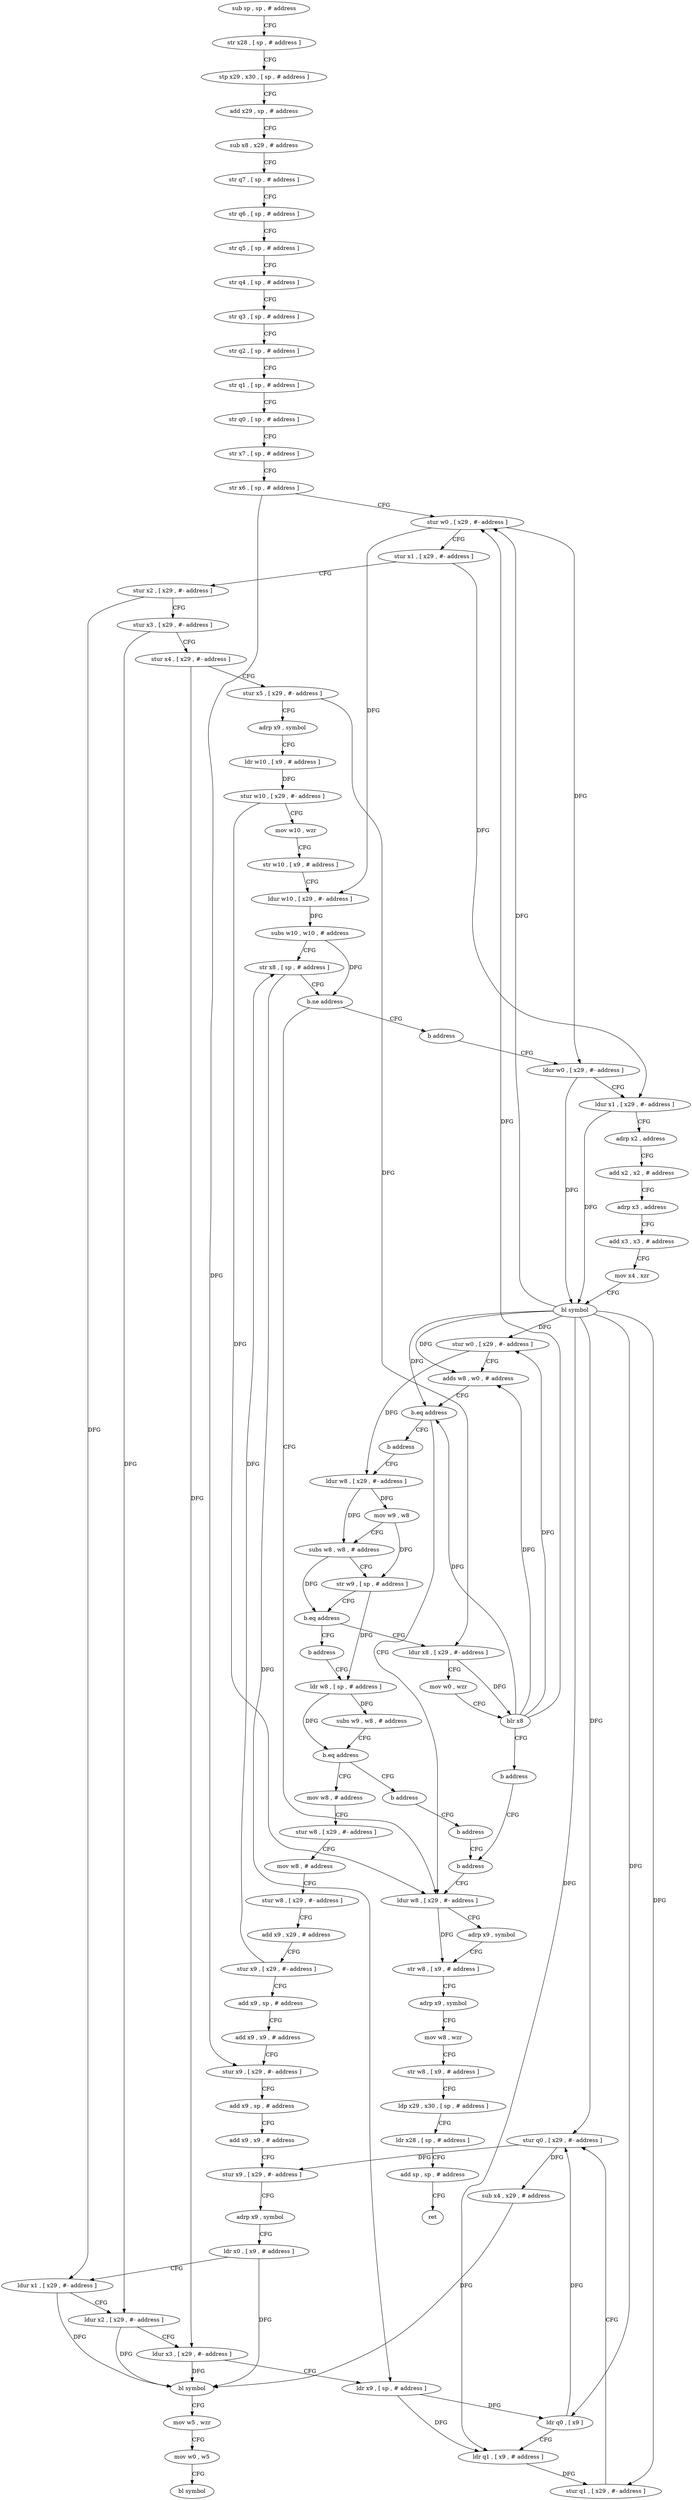 digraph "func" {
"4262944" [label = "sub sp , sp , # address" ]
"4262948" [label = "str x28 , [ sp , # address ]" ]
"4262952" [label = "stp x29 , x30 , [ sp , # address ]" ]
"4262956" [label = "add x29 , sp , # address" ]
"4262960" [label = "sub x8 , x29 , # address" ]
"4262964" [label = "str q7 , [ sp , # address ]" ]
"4262968" [label = "str q6 , [ sp , # address ]" ]
"4262972" [label = "str q5 , [ sp , # address ]" ]
"4262976" [label = "str q4 , [ sp , # address ]" ]
"4262980" [label = "str q3 , [ sp , # address ]" ]
"4262984" [label = "str q2 , [ sp , # address ]" ]
"4262988" [label = "str q1 , [ sp , # address ]" ]
"4262992" [label = "str q0 , [ sp , # address ]" ]
"4262996" [label = "str x7 , [ sp , # address ]" ]
"4263000" [label = "str x6 , [ sp , # address ]" ]
"4263004" [label = "stur w0 , [ x29 , #- address ]" ]
"4263008" [label = "stur x1 , [ x29 , #- address ]" ]
"4263012" [label = "stur x2 , [ x29 , #- address ]" ]
"4263016" [label = "stur x3 , [ x29 , #- address ]" ]
"4263020" [label = "stur x4 , [ x29 , #- address ]" ]
"4263024" [label = "stur x5 , [ x29 , #- address ]" ]
"4263028" [label = "adrp x9 , symbol" ]
"4263032" [label = "ldr w10 , [ x9 , # address ]" ]
"4263036" [label = "stur w10 , [ x29 , #- address ]" ]
"4263040" [label = "mov w10 , wzr" ]
"4263044" [label = "str w10 , [ x9 , # address ]" ]
"4263048" [label = "ldur w10 , [ x29 , #- address ]" ]
"4263052" [label = "subs w10 , w10 , # address" ]
"4263056" [label = "str x8 , [ sp , # address ]" ]
"4263060" [label = "b.ne address" ]
"4263288" [label = "ldur w8 , [ x29 , #- address ]" ]
"4263064" [label = "b address" ]
"4263292" [label = "adrp x9 , symbol" ]
"4263296" [label = "str w8 , [ x9 , # address ]" ]
"4263300" [label = "adrp x9 , symbol" ]
"4263304" [label = "mov w8 , wzr" ]
"4263308" [label = "str w8 , [ x9 , # address ]" ]
"4263312" [label = "ldp x29 , x30 , [ sp , # address ]" ]
"4263316" [label = "ldr x28 , [ sp , # address ]" ]
"4263320" [label = "add sp , sp , # address" ]
"4263324" [label = "ret" ]
"4263068" [label = "ldur w0 , [ x29 , #- address ]" ]
"4263072" [label = "ldur x1 , [ x29 , #- address ]" ]
"4263076" [label = "adrp x2 , address" ]
"4263080" [label = "add x2 , x2 , # address" ]
"4263084" [label = "adrp x3 , address" ]
"4263088" [label = "add x3 , x3 , # address" ]
"4263092" [label = "mov x4 , xzr" ]
"4263096" [label = "bl symbol" ]
"4263100" [label = "stur w0 , [ x29 , #- address ]" ]
"4263104" [label = "adds w8 , w0 , # address" ]
"4263108" [label = "b.eq address" ]
"4263112" [label = "b address" ]
"4263116" [label = "ldur w8 , [ x29 , #- address ]" ]
"4263120" [label = "mov w9 , w8" ]
"4263124" [label = "subs w8 , w8 , # address" ]
"4263128" [label = "str w9 , [ sp , # address ]" ]
"4263132" [label = "b.eq address" ]
"4263156" [label = "ldur x8 , [ x29 , #- address ]" ]
"4263136" [label = "b address" ]
"4263160" [label = "mov w0 , wzr" ]
"4263164" [label = "blr x8" ]
"4263168" [label = "b address" ]
"4263284" [label = "b address" ]
"4263140" [label = "ldr w8 , [ sp , # address ]" ]
"4263144" [label = "subs w9 , w8 , # address" ]
"4263148" [label = "b.eq address" ]
"4263172" [label = "mov w8 , # address" ]
"4263152" [label = "b address" ]
"4263176" [label = "stur w8 , [ x29 , #- address ]" ]
"4263180" [label = "mov w8 , # address" ]
"4263184" [label = "stur w8 , [ x29 , #- address ]" ]
"4263188" [label = "add x9 , x29 , # address" ]
"4263192" [label = "stur x9 , [ x29 , #- address ]" ]
"4263196" [label = "add x9 , sp , # address" ]
"4263200" [label = "add x9 , x9 , # address" ]
"4263204" [label = "stur x9 , [ x29 , #- address ]" ]
"4263208" [label = "add x9 , sp , # address" ]
"4263212" [label = "add x9 , x9 , # address" ]
"4263216" [label = "stur x9 , [ x29 , #- address ]" ]
"4263220" [label = "adrp x9 , symbol" ]
"4263224" [label = "ldr x0 , [ x9 , # address ]" ]
"4263228" [label = "ldur x1 , [ x29 , #- address ]" ]
"4263232" [label = "ldur x2 , [ x29 , #- address ]" ]
"4263236" [label = "ldur x3 , [ x29 , #- address ]" ]
"4263240" [label = "ldr x9 , [ sp , # address ]" ]
"4263244" [label = "ldr q0 , [ x9 ]" ]
"4263248" [label = "ldr q1 , [ x9 , # address ]" ]
"4263252" [label = "stur q1 , [ x29 , #- address ]" ]
"4263256" [label = "stur q0 , [ x29 , #- address ]" ]
"4263260" [label = "sub x4 , x29 , # address" ]
"4263264" [label = "bl symbol" ]
"4263268" [label = "mov w5 , wzr" ]
"4263272" [label = "mov w0 , w5" ]
"4263276" [label = "bl symbol" ]
"4263280" [label = "b address" ]
"4262944" -> "4262948" [ label = "CFG" ]
"4262948" -> "4262952" [ label = "CFG" ]
"4262952" -> "4262956" [ label = "CFG" ]
"4262956" -> "4262960" [ label = "CFG" ]
"4262960" -> "4262964" [ label = "CFG" ]
"4262964" -> "4262968" [ label = "CFG" ]
"4262968" -> "4262972" [ label = "CFG" ]
"4262972" -> "4262976" [ label = "CFG" ]
"4262976" -> "4262980" [ label = "CFG" ]
"4262980" -> "4262984" [ label = "CFG" ]
"4262984" -> "4262988" [ label = "CFG" ]
"4262988" -> "4262992" [ label = "CFG" ]
"4262992" -> "4262996" [ label = "CFG" ]
"4262996" -> "4263000" [ label = "CFG" ]
"4263000" -> "4263004" [ label = "CFG" ]
"4263000" -> "4263204" [ label = "DFG" ]
"4263004" -> "4263008" [ label = "CFG" ]
"4263004" -> "4263048" [ label = "DFG" ]
"4263004" -> "4263068" [ label = "DFG" ]
"4263008" -> "4263012" [ label = "CFG" ]
"4263008" -> "4263072" [ label = "DFG" ]
"4263012" -> "4263016" [ label = "CFG" ]
"4263012" -> "4263228" [ label = "DFG" ]
"4263016" -> "4263020" [ label = "CFG" ]
"4263016" -> "4263232" [ label = "DFG" ]
"4263020" -> "4263024" [ label = "CFG" ]
"4263020" -> "4263236" [ label = "DFG" ]
"4263024" -> "4263028" [ label = "CFG" ]
"4263024" -> "4263156" [ label = "DFG" ]
"4263028" -> "4263032" [ label = "CFG" ]
"4263032" -> "4263036" [ label = "DFG" ]
"4263036" -> "4263040" [ label = "CFG" ]
"4263036" -> "4263288" [ label = "DFG" ]
"4263040" -> "4263044" [ label = "CFG" ]
"4263044" -> "4263048" [ label = "CFG" ]
"4263048" -> "4263052" [ label = "DFG" ]
"4263052" -> "4263056" [ label = "CFG" ]
"4263052" -> "4263060" [ label = "DFG" ]
"4263056" -> "4263060" [ label = "CFG" ]
"4263056" -> "4263240" [ label = "DFG" ]
"4263060" -> "4263288" [ label = "CFG" ]
"4263060" -> "4263064" [ label = "CFG" ]
"4263288" -> "4263292" [ label = "CFG" ]
"4263288" -> "4263296" [ label = "DFG" ]
"4263064" -> "4263068" [ label = "CFG" ]
"4263292" -> "4263296" [ label = "CFG" ]
"4263296" -> "4263300" [ label = "CFG" ]
"4263300" -> "4263304" [ label = "CFG" ]
"4263304" -> "4263308" [ label = "CFG" ]
"4263308" -> "4263312" [ label = "CFG" ]
"4263312" -> "4263316" [ label = "CFG" ]
"4263316" -> "4263320" [ label = "CFG" ]
"4263320" -> "4263324" [ label = "CFG" ]
"4263068" -> "4263072" [ label = "CFG" ]
"4263068" -> "4263096" [ label = "DFG" ]
"4263072" -> "4263076" [ label = "CFG" ]
"4263072" -> "4263096" [ label = "DFG" ]
"4263076" -> "4263080" [ label = "CFG" ]
"4263080" -> "4263084" [ label = "CFG" ]
"4263084" -> "4263088" [ label = "CFG" ]
"4263088" -> "4263092" [ label = "CFG" ]
"4263092" -> "4263096" [ label = "CFG" ]
"4263096" -> "4263100" [ label = "DFG" ]
"4263096" -> "4263004" [ label = "DFG" ]
"4263096" -> "4263104" [ label = "DFG" ]
"4263096" -> "4263108" [ label = "DFG" ]
"4263096" -> "4263244" [ label = "DFG" ]
"4263096" -> "4263256" [ label = "DFG" ]
"4263096" -> "4263248" [ label = "DFG" ]
"4263096" -> "4263252" [ label = "DFG" ]
"4263100" -> "4263104" [ label = "CFG" ]
"4263100" -> "4263116" [ label = "DFG" ]
"4263104" -> "4263108" [ label = "CFG" ]
"4263108" -> "4263288" [ label = "CFG" ]
"4263108" -> "4263112" [ label = "CFG" ]
"4263112" -> "4263116" [ label = "CFG" ]
"4263116" -> "4263120" [ label = "DFG" ]
"4263116" -> "4263124" [ label = "DFG" ]
"4263120" -> "4263124" [ label = "CFG" ]
"4263120" -> "4263128" [ label = "DFG" ]
"4263124" -> "4263128" [ label = "CFG" ]
"4263124" -> "4263132" [ label = "DFG" ]
"4263128" -> "4263132" [ label = "CFG" ]
"4263128" -> "4263140" [ label = "DFG" ]
"4263132" -> "4263156" [ label = "CFG" ]
"4263132" -> "4263136" [ label = "CFG" ]
"4263156" -> "4263160" [ label = "CFG" ]
"4263156" -> "4263164" [ label = "DFG" ]
"4263136" -> "4263140" [ label = "CFG" ]
"4263160" -> "4263164" [ label = "CFG" ]
"4263164" -> "4263168" [ label = "CFG" ]
"4263164" -> "4263004" [ label = "DFG" ]
"4263164" -> "4263100" [ label = "DFG" ]
"4263164" -> "4263104" [ label = "DFG" ]
"4263164" -> "4263108" [ label = "DFG" ]
"4263168" -> "4263284" [ label = "CFG" ]
"4263284" -> "4263288" [ label = "CFG" ]
"4263140" -> "4263144" [ label = "DFG" ]
"4263140" -> "4263148" [ label = "DFG" ]
"4263144" -> "4263148" [ label = "CFG" ]
"4263148" -> "4263172" [ label = "CFG" ]
"4263148" -> "4263152" [ label = "CFG" ]
"4263172" -> "4263176" [ label = "CFG" ]
"4263152" -> "4263280" [ label = "CFG" ]
"4263176" -> "4263180" [ label = "CFG" ]
"4263180" -> "4263184" [ label = "CFG" ]
"4263184" -> "4263188" [ label = "CFG" ]
"4263188" -> "4263192" [ label = "CFG" ]
"4263192" -> "4263196" [ label = "CFG" ]
"4263192" -> "4263056" [ label = "DFG" ]
"4263196" -> "4263200" [ label = "CFG" ]
"4263200" -> "4263204" [ label = "CFG" ]
"4263204" -> "4263208" [ label = "CFG" ]
"4263208" -> "4263212" [ label = "CFG" ]
"4263212" -> "4263216" [ label = "CFG" ]
"4263216" -> "4263220" [ label = "CFG" ]
"4263220" -> "4263224" [ label = "CFG" ]
"4263224" -> "4263228" [ label = "CFG" ]
"4263224" -> "4263264" [ label = "DFG" ]
"4263228" -> "4263232" [ label = "CFG" ]
"4263228" -> "4263264" [ label = "DFG" ]
"4263232" -> "4263236" [ label = "CFG" ]
"4263232" -> "4263264" [ label = "DFG" ]
"4263236" -> "4263240" [ label = "CFG" ]
"4263236" -> "4263264" [ label = "DFG" ]
"4263240" -> "4263244" [ label = "DFG" ]
"4263240" -> "4263248" [ label = "DFG" ]
"4263244" -> "4263248" [ label = "CFG" ]
"4263244" -> "4263256" [ label = "DFG" ]
"4263248" -> "4263252" [ label = "DFG" ]
"4263252" -> "4263256" [ label = "CFG" ]
"4263256" -> "4263260" [ label = "DFG" ]
"4263256" -> "4263216" [ label = "DFG" ]
"4263260" -> "4263264" [ label = "DFG" ]
"4263264" -> "4263268" [ label = "CFG" ]
"4263268" -> "4263272" [ label = "CFG" ]
"4263272" -> "4263276" [ label = "CFG" ]
"4263280" -> "4263284" [ label = "CFG" ]
}
